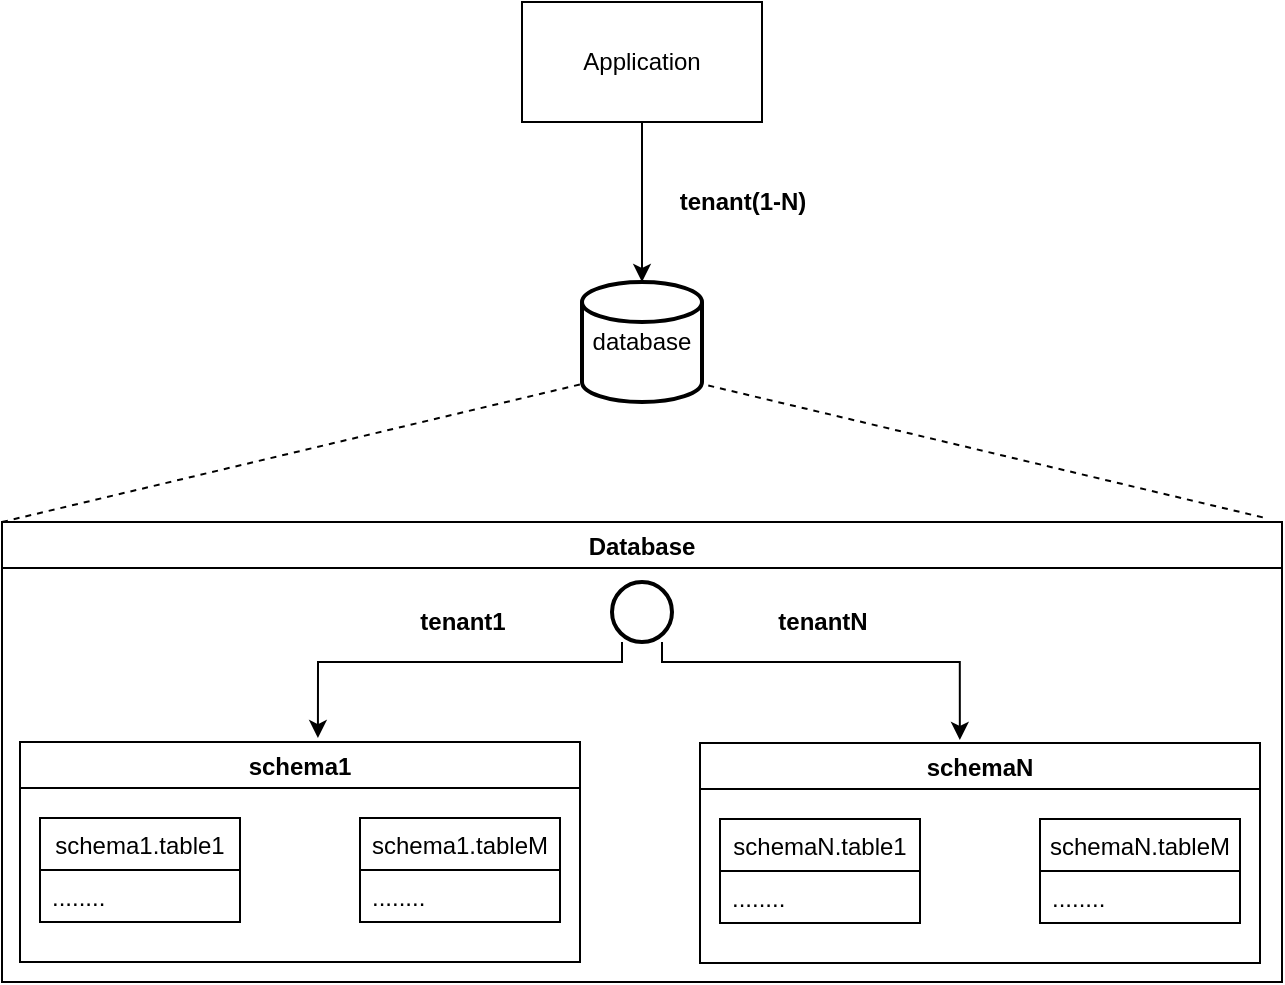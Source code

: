 <mxfile version="13.10.0" type="device"><diagram id="tb8iTpRzV7df1XShEiZ8" name="Page-1"><mxGraphModel dx="1420" dy="777" grid="1" gridSize="10" guides="1" tooltips="1" connect="1" arrows="1" fold="1" page="1" pageScale="1" pageWidth="827" pageHeight="1169" math="0" shadow="0"><root><mxCell id="0"/><mxCell id="1" parent="0"/><mxCell id="43jD_v0lgmFom6cSxUAU-20" style="edgeStyle=orthogonalEdgeStyle;rounded=0;orthogonalLoop=1;jettySize=auto;html=1;" edge="1" parent="1" source="-0SOtKCn01TKavJph2s1-11" target="-0SOtKCn01TKavJph2s1-17"><mxGeometry relative="1" as="geometry"/></mxCell><mxCell id="-0SOtKCn01TKavJph2s1-11" value="&lt;div&gt;Application&lt;/div&gt;" style="rounded=0;whiteSpace=wrap;html=1;" parent="1" vertex="1"><mxGeometry x="340" y="150" width="120" height="60" as="geometry"/></mxCell><mxCell id="-0SOtKCn01TKavJph2s1-17" value="database" style="strokeWidth=2;html=1;shape=mxgraph.flowchart.database;whiteSpace=wrap;" parent="1" vertex="1"><mxGeometry x="370" y="290" width="60" height="60" as="geometry"/></mxCell><mxCell id="-0SOtKCn01TKavJph2s1-19" value="Database" style="swimlane;" parent="1" vertex="1"><mxGeometry x="80" y="410" width="640" height="230" as="geometry"/></mxCell><mxCell id="43jD_v0lgmFom6cSxUAU-1" value="schema1" style="swimlane;" vertex="1" parent="-0SOtKCn01TKavJph2s1-19"><mxGeometry x="9" y="110" width="280" height="110" as="geometry"/></mxCell><mxCell id="43jD_v0lgmFom6cSxUAU-3" value="schema1.table1" style="swimlane;fontStyle=0;childLayout=stackLayout;horizontal=1;startSize=26;fillColor=none;horizontalStack=0;resizeParent=1;resizeParentMax=0;resizeLast=0;collapsible=1;marginBottom=0;" vertex="1" parent="43jD_v0lgmFom6cSxUAU-1"><mxGeometry x="10" y="38" width="100" height="52" as="geometry"/></mxCell><mxCell id="43jD_v0lgmFom6cSxUAU-5" value="........" style="text;strokeColor=none;fillColor=none;align=left;verticalAlign=top;spacingLeft=4;spacingRight=4;overflow=hidden;rotatable=0;points=[[0,0.5],[1,0.5]];portConstraint=eastwest;" vertex="1" parent="43jD_v0lgmFom6cSxUAU-3"><mxGeometry y="26" width="100" height="26" as="geometry"/></mxCell><mxCell id="43jD_v0lgmFom6cSxUAU-7" value="schema1.tableM" style="swimlane;fontStyle=0;childLayout=stackLayout;horizontal=1;startSize=26;fillColor=none;horizontalStack=0;resizeParent=1;resizeParentMax=0;resizeLast=0;collapsible=1;marginBottom=0;" vertex="1" parent="43jD_v0lgmFom6cSxUAU-1"><mxGeometry x="170" y="38" width="100" height="52" as="geometry"/></mxCell><mxCell id="43jD_v0lgmFom6cSxUAU-8" value="........" style="text;strokeColor=none;fillColor=none;align=left;verticalAlign=top;spacingLeft=4;spacingRight=4;overflow=hidden;rotatable=0;points=[[0,0.5],[1,0.5]];portConstraint=eastwest;" vertex="1" parent="43jD_v0lgmFom6cSxUAU-7"><mxGeometry y="26" width="100" height="26" as="geometry"/></mxCell><mxCell id="43jD_v0lgmFom6cSxUAU-9" value="" style="shape=image;html=1;verticalAlign=top;verticalLabelPosition=bottom;labelBackgroundColor=#ffffff;imageAspect=0;aspect=fixed;image=https://cdn1.iconfinder.com/data/icons/jumpicon-basic-ui-glyph-1/32/-_Dot-More-Option-Menu-128.png" vertex="1" parent="43jD_v0lgmFom6cSxUAU-1"><mxGeometry x="120" y="44" width="40" height="40" as="geometry"/></mxCell><mxCell id="43jD_v0lgmFom6cSxUAU-11" value="" style="shape=image;html=1;verticalAlign=top;verticalLabelPosition=bottom;labelBackgroundColor=#ffffff;imageAspect=0;aspect=fixed;image=https://cdn4.iconfinder.com/data/icons/essential-app-1/16/dot-more-menu-hide-128.png" vertex="1" parent="-0SOtKCn01TKavJph2s1-19"><mxGeometry x="299" y="145.5" width="39" height="39" as="geometry"/></mxCell><mxCell id="43jD_v0lgmFom6cSxUAU-12" value="schemaN" style="swimlane;" vertex="1" parent="-0SOtKCn01TKavJph2s1-19"><mxGeometry x="349" y="110.5" width="280" height="110" as="geometry"/></mxCell><mxCell id="43jD_v0lgmFom6cSxUAU-13" value="schemaN.table1" style="swimlane;fontStyle=0;childLayout=stackLayout;horizontal=1;startSize=26;fillColor=none;horizontalStack=0;resizeParent=1;resizeParentMax=0;resizeLast=0;collapsible=1;marginBottom=0;" vertex="1" parent="43jD_v0lgmFom6cSxUAU-12"><mxGeometry x="10" y="38" width="100" height="52" as="geometry"/></mxCell><mxCell id="43jD_v0lgmFom6cSxUAU-14" value="........" style="text;strokeColor=none;fillColor=none;align=left;verticalAlign=top;spacingLeft=4;spacingRight=4;overflow=hidden;rotatable=0;points=[[0,0.5],[1,0.5]];portConstraint=eastwest;" vertex="1" parent="43jD_v0lgmFom6cSxUAU-13"><mxGeometry y="26" width="100" height="26" as="geometry"/></mxCell><mxCell id="43jD_v0lgmFom6cSxUAU-15" value="schemaN.tableM" style="swimlane;fontStyle=0;childLayout=stackLayout;horizontal=1;startSize=26;fillColor=none;horizontalStack=0;resizeParent=1;resizeParentMax=0;resizeLast=0;collapsible=1;marginBottom=0;" vertex="1" parent="43jD_v0lgmFom6cSxUAU-12"><mxGeometry x="170" y="38" width="100" height="52" as="geometry"/></mxCell><mxCell id="43jD_v0lgmFom6cSxUAU-16" value="........" style="text;strokeColor=none;fillColor=none;align=left;verticalAlign=top;spacingLeft=4;spacingRight=4;overflow=hidden;rotatable=0;points=[[0,0.5],[1,0.5]];portConstraint=eastwest;" vertex="1" parent="43jD_v0lgmFom6cSxUAU-15"><mxGeometry y="26" width="100" height="26" as="geometry"/></mxCell><mxCell id="43jD_v0lgmFom6cSxUAU-17" value="" style="shape=image;html=1;verticalAlign=top;verticalLabelPosition=bottom;labelBackgroundColor=#ffffff;imageAspect=0;aspect=fixed;image=https://cdn1.iconfinder.com/data/icons/jumpicon-basic-ui-glyph-1/32/-_Dot-More-Option-Menu-128.png" vertex="1" parent="43jD_v0lgmFom6cSxUAU-12"><mxGeometry x="120" y="38" width="40" height="40" as="geometry"/></mxCell><mxCell id="43jD_v0lgmFom6cSxUAU-26" value="" style="strokeWidth=2;html=1;shape=mxgraph.flowchart.start_2;whiteSpace=wrap;" vertex="1" parent="-0SOtKCn01TKavJph2s1-19"><mxGeometry x="305" y="30" width="30" height="30" as="geometry"/></mxCell><mxCell id="43jD_v0lgmFom6cSxUAU-28" value="" style="edgeStyle=orthogonalEdgeStyle;rounded=0;orthogonalLoop=1;jettySize=auto;html=1;entryX=0.532;entryY=-0.018;entryDx=0;entryDy=0;entryPerimeter=0;" edge="1" parent="-0SOtKCn01TKavJph2s1-19" source="43jD_v0lgmFom6cSxUAU-26" target="43jD_v0lgmFom6cSxUAU-1"><mxGeometry relative="1" as="geometry"><mxPoint x="160" y="100" as="targetPoint"/><Array as="points"><mxPoint x="310" y="70"/><mxPoint x="158" y="70"/></Array></mxGeometry></mxCell><mxCell id="43jD_v0lgmFom6cSxUAU-30" value="&lt;b&gt;tenant1&lt;/b&gt;" style="text;html=1;align=center;verticalAlign=middle;resizable=0;points=[];autosize=1;" vertex="1" parent="-0SOtKCn01TKavJph2s1-19"><mxGeometry x="200" y="40" width="60" height="20" as="geometry"/></mxCell><mxCell id="43jD_v0lgmFom6cSxUAU-32" style="edgeStyle=orthogonalEdgeStyle;rounded=0;orthogonalLoop=1;jettySize=auto;html=1;entryX=0.464;entryY=-0.014;entryDx=0;entryDy=0;entryPerimeter=0;" edge="1" parent="-0SOtKCn01TKavJph2s1-19" source="43jD_v0lgmFom6cSxUAU-26" target="43jD_v0lgmFom6cSxUAU-12"><mxGeometry relative="1" as="geometry"><mxPoint x="480" y="55" as="targetPoint"/><Array as="points"><mxPoint x="330" y="70"/><mxPoint x="479" y="70"/></Array></mxGeometry></mxCell><mxCell id="43jD_v0lgmFom6cSxUAU-33" value="&lt;b&gt;tenantN&lt;/b&gt;" style="text;html=1;align=center;verticalAlign=middle;resizable=0;points=[];autosize=1;" vertex="1" parent="-0SOtKCn01TKavJph2s1-19"><mxGeometry x="380" y="40" width="60" height="20" as="geometry"/></mxCell><mxCell id="5TlUo3Z-M-Ep4N8_x5N6-2" value="" style="endArrow=none;dashed=1;html=1;exitX=0;exitY=0;exitDx=0;exitDy=0;entryX=0;entryY=0.85;entryDx=0;entryDy=0;entryPerimeter=0;" parent="1" source="-0SOtKCn01TKavJph2s1-19" target="-0SOtKCn01TKavJph2s1-17" edge="1"><mxGeometry width="50" height="50" relative="1" as="geometry"><mxPoint x="390" y="540" as="sourcePoint"/><mxPoint x="440" y="490" as="targetPoint"/></mxGeometry></mxCell><mxCell id="5TlUo3Z-M-Ep4N8_x5N6-3" value="" style="endArrow=none;dashed=1;html=1;entryX=1;entryY=0.85;entryDx=0;entryDy=0;entryPerimeter=0;exitX=0.985;exitY=-0.01;exitDx=0;exitDy=0;exitPerimeter=0;" parent="1" source="-0SOtKCn01TKavJph2s1-19" target="-0SOtKCn01TKavJph2s1-17" edge="1"><mxGeometry width="50" height="50" relative="1" as="geometry"><mxPoint x="390" y="540" as="sourcePoint"/><mxPoint x="440" y="490" as="targetPoint"/></mxGeometry></mxCell><mxCell id="43jD_v0lgmFom6cSxUAU-21" value="&lt;b&gt;tenant(1-N)&lt;/b&gt;" style="text;html=1;align=center;verticalAlign=middle;resizable=0;points=[];autosize=1;" vertex="1" parent="1"><mxGeometry x="410" y="240" width="80" height="20" as="geometry"/></mxCell></root></mxGraphModel></diagram></mxfile>